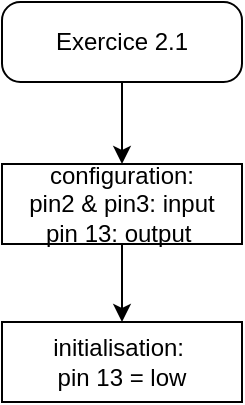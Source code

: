 <mxfile version="22.1.3" type="github">
  <diagram name="Page-1" id="olnZ3AJJxB-pWJDiA_Oj">
    <mxGraphModel dx="1050" dy="565" grid="1" gridSize="10" guides="1" tooltips="1" connect="1" arrows="1" fold="1" page="1" pageScale="1" pageWidth="850" pageHeight="1100" math="0" shadow="0">
      <root>
        <mxCell id="0" />
        <mxCell id="1" parent="0" />
        <mxCell id="RcTNapuZ8bT-JetGRahN-5" value="" style="edgeStyle=orthogonalEdgeStyle;rounded=0;orthogonalLoop=1;jettySize=auto;html=1;" edge="1" parent="1" source="RcTNapuZ8bT-JetGRahN-1" target="RcTNapuZ8bT-JetGRahN-2">
          <mxGeometry relative="1" as="geometry" />
        </mxCell>
        <mxCell id="RcTNapuZ8bT-JetGRahN-1" value="Exercice 2.1" style="rounded=1;whiteSpace=wrap;html=1;arcSize=23;" vertex="1" parent="1">
          <mxGeometry x="80" y="40" width="120" height="40" as="geometry" />
        </mxCell>
        <mxCell id="RcTNapuZ8bT-JetGRahN-6" value="" style="edgeStyle=orthogonalEdgeStyle;rounded=0;orthogonalLoop=1;jettySize=auto;html=1;" edge="1" parent="1" source="RcTNapuZ8bT-JetGRahN-2" target="RcTNapuZ8bT-JetGRahN-4">
          <mxGeometry relative="1" as="geometry" />
        </mxCell>
        <mxCell id="RcTNapuZ8bT-JetGRahN-2" value="configuration: &lt;br&gt;pin2 &amp;amp; pin3: input&lt;br&gt;pin 13: output&amp;nbsp;" style="rounded=0;whiteSpace=wrap;html=1;" vertex="1" parent="1">
          <mxGeometry x="80" y="121" width="120" height="40" as="geometry" />
        </mxCell>
        <mxCell id="RcTNapuZ8bT-JetGRahN-4" value="initialisation:&amp;nbsp;&lt;br&gt;pin 13 = low" style="rounded=0;whiteSpace=wrap;html=1;" vertex="1" parent="1">
          <mxGeometry x="80" y="200" width="120" height="40" as="geometry" />
        </mxCell>
      </root>
    </mxGraphModel>
  </diagram>
</mxfile>
